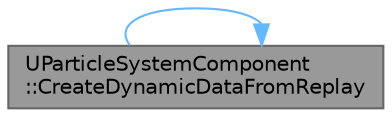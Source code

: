 digraph "UParticleSystemComponent::CreateDynamicDataFromReplay"
{
 // INTERACTIVE_SVG=YES
 // LATEX_PDF_SIZE
  bgcolor="transparent";
  edge [fontname=Helvetica,fontsize=10,labelfontname=Helvetica,labelfontsize=10];
  node [fontname=Helvetica,fontsize=10,shape=box,height=0.2,width=0.4];
  rankdir="LR";
  Node1 [id="Node000001",label="UParticleSystemComponent\l::CreateDynamicDataFromReplay",height=0.2,width=0.4,color="gray40", fillcolor="grey60", style="filled", fontcolor="black",tooltip="Static: Supplied with a chunk of replay data, this method will create dynamic emitter data that can b..."];
  Node1 -> Node1 [id="edge1_Node000001_Node000001",color="steelblue1",style="solid",tooltip=" "];
}
